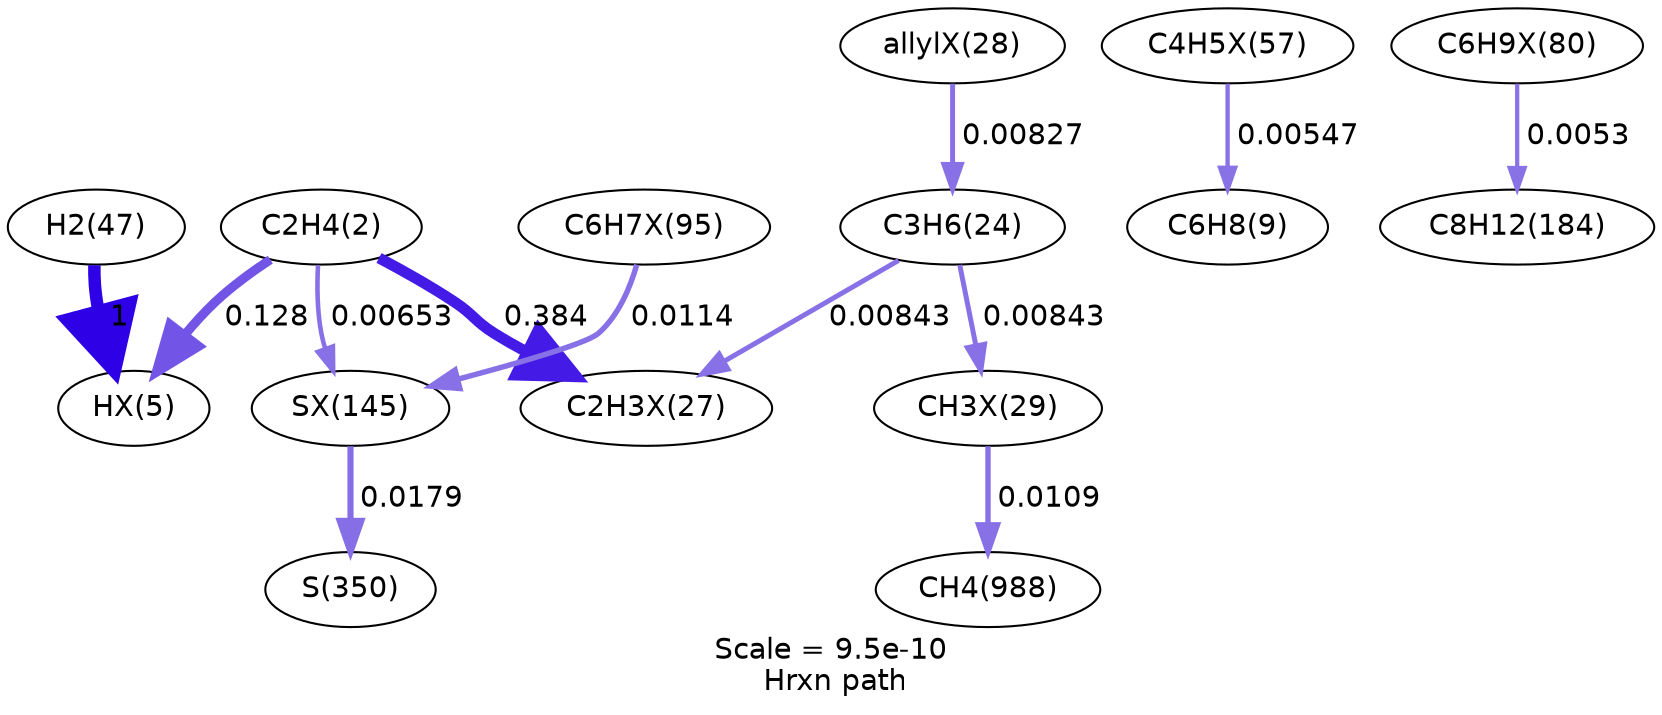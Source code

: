 digraph reaction_paths {
center=1;
s5 -> s42[fontname="Helvetica", style="setlinewidth(4.45)", arrowsize=2.22, color="0.7, 0.628, 0.9"
, label=" 0.128"];
s5 -> s43[fontname="Helvetica", style="setlinewidth(5.28)", arrowsize=2.64, color="0.7, 0.884, 0.9"
, label=" 0.384"];
s5 -> s60[fontname="Helvetica", style="setlinewidth(2.2)", arrowsize=1.1, color="0.7, 0.507, 0.9"
, label=" 0.00653"];
s11 -> s42[fontname="Helvetica", style="setlinewidth(6)", arrowsize=3, color="0.7, 1.5, 0.9"
, label=" 1"];
s10 -> s43[fontname="Helvetica", style="setlinewidth(2.39)", arrowsize=1.2, color="0.7, 0.508, 0.9"
, label=" 0.00843"];
s51 -> s9[fontname="Helvetica", style="setlinewidth(2.07)", arrowsize=1.03, color="0.7, 0.505, 0.9"
, label=" 0.00547"];
s58 -> s60[fontname="Helvetica", style="setlinewidth(2.62)", arrowsize=1.31, color="0.7, 0.511, 0.9"
, label=" 0.0114"];
s54 -> s13[fontname="Helvetica", style="setlinewidth(2.04)", arrowsize=1.02, color="0.7, 0.505, 0.9"
, label=" 0.0053"];
s60 -> s14[fontname="Helvetica", style="setlinewidth(2.96)", arrowsize=1.48, color="0.7, 0.518, 0.9"
, label=" 0.0179"];
s44 -> s10[fontname="Helvetica", style="setlinewidth(2.38)", arrowsize=1.19, color="0.7, 0.508, 0.9"
, label=" 0.00827"];
s10 -> s45[fontname="Helvetica", style="setlinewidth(2.39)", arrowsize=1.2, color="0.7, 0.508, 0.9"
, label=" 0.00843"];
s45 -> s27[fontname="Helvetica", style="setlinewidth(2.59)", arrowsize=1.29, color="0.7, 0.511, 0.9"
, label=" 0.0109"];
s5 [ fontname="Helvetica", label="C2H4(2)"];
s9 [ fontname="Helvetica", label="C6H8(9)"];
s10 [ fontname="Helvetica", label="C3H6(24)"];
s11 [ fontname="Helvetica", label="H2(47)"];
s13 [ fontname="Helvetica", label="C8H12(184)"];
s14 [ fontname="Helvetica", label="S(350)"];
s27 [ fontname="Helvetica", label="CH4(988)"];
s42 [ fontname="Helvetica", label="HX(5)"];
s43 [ fontname="Helvetica", label="C2H3X(27)"];
s44 [ fontname="Helvetica", label="allylX(28)"];
s45 [ fontname="Helvetica", label="CH3X(29)"];
s51 [ fontname="Helvetica", label="C4H5X(57)"];
s54 [ fontname="Helvetica", label="C6H9X(80)"];
s58 [ fontname="Helvetica", label="C6H7X(95)"];
s60 [ fontname="Helvetica", label="SX(145)"];
 label = "Scale = 9.5e-10\l Hrxn path";
 fontname = "Helvetica";
}
